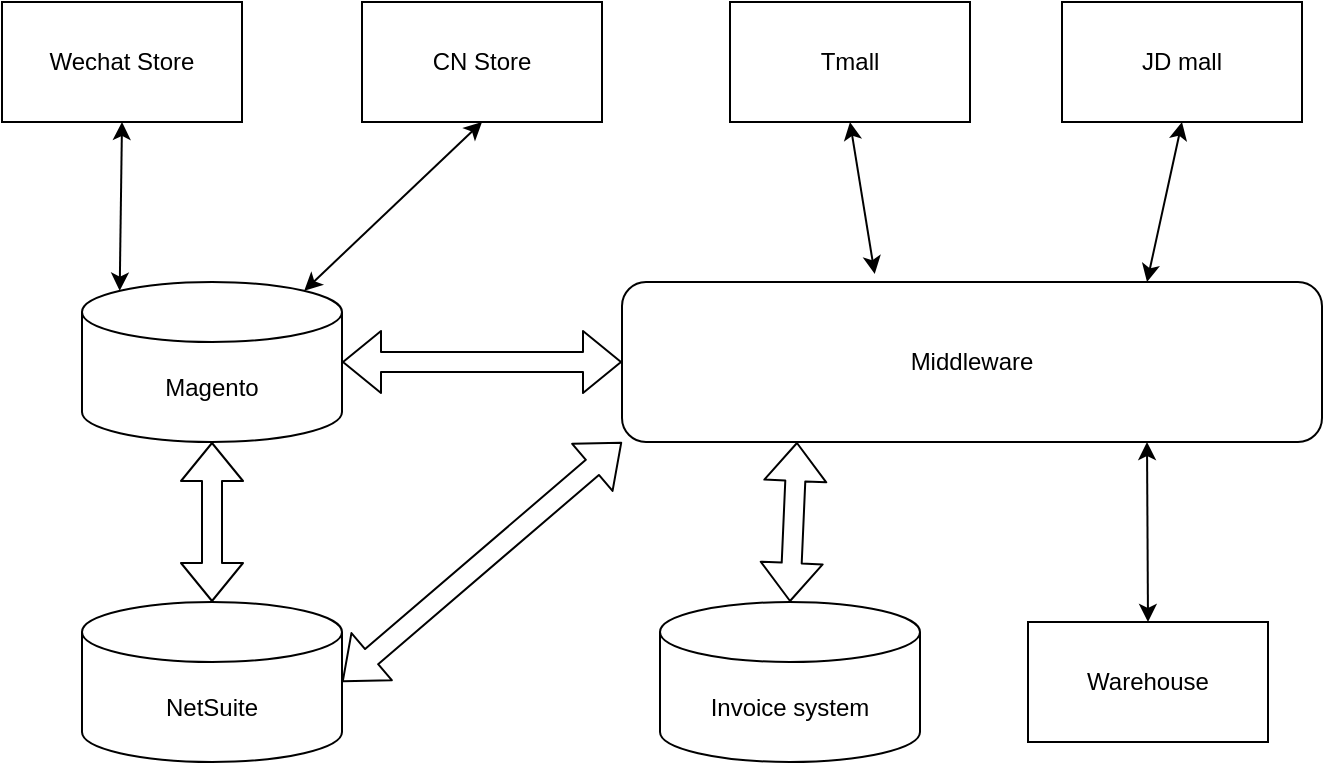 <mxfile version="14.3.0" type="github" pages="2">
  <diagram id="qNcUAQGZJetffSZU7KwL" name="Page-1">
    <mxGraphModel dx="894" dy="621" grid="1" gridSize="10" guides="1" tooltips="1" connect="1" arrows="1" fold="1" page="1" pageScale="1" pageWidth="827" pageHeight="1169" math="0" shadow="0">
      <root>
        <mxCell id="0" />
        <mxCell id="1" parent="0" />
        <mxCell id="-fSjF9Hz_0KbB6aGet6d-2" value="Magento" style="shape=cylinder3;whiteSpace=wrap;html=1;boundedLbl=1;backgroundOutline=1;size=15;" vertex="1" parent="1">
          <mxGeometry x="60" y="220" width="130" height="80" as="geometry" />
        </mxCell>
        <mxCell id="-fSjF9Hz_0KbB6aGet6d-4" value="CN Store" style="rounded=0;whiteSpace=wrap;html=1;" vertex="1" parent="1">
          <mxGeometry x="200" y="80" width="120" height="60" as="geometry" />
        </mxCell>
        <mxCell id="-fSjF9Hz_0KbB6aGet6d-5" value="Tmall" style="rounded=0;whiteSpace=wrap;html=1;" vertex="1" parent="1">
          <mxGeometry x="384" y="80" width="120" height="60" as="geometry" />
        </mxCell>
        <mxCell id="-fSjF9Hz_0KbB6aGet6d-6" value="JD mall" style="rounded=0;whiteSpace=wrap;html=1;" vertex="1" parent="1">
          <mxGeometry x="550" y="80" width="120" height="60" as="geometry" />
        </mxCell>
        <mxCell id="-fSjF9Hz_0KbB6aGet6d-7" value="Middleware" style="rounded=1;whiteSpace=wrap;html=1;" vertex="1" parent="1">
          <mxGeometry x="330" y="220" width="350" height="80" as="geometry" />
        </mxCell>
        <mxCell id="-fSjF9Hz_0KbB6aGet6d-8" value="NetSuite" style="shape=cylinder3;whiteSpace=wrap;html=1;boundedLbl=1;backgroundOutline=1;size=15;" vertex="1" parent="1">
          <mxGeometry x="60" y="380" width="130" height="80" as="geometry" />
        </mxCell>
        <mxCell id="-fSjF9Hz_0KbB6aGet6d-9" value="Wechat Store" style="rounded=0;whiteSpace=wrap;html=1;" vertex="1" parent="1">
          <mxGeometry x="20" y="80" width="120" height="60" as="geometry" />
        </mxCell>
        <mxCell id="-fSjF9Hz_0KbB6aGet6d-10" value="" style="endArrow=classic;startArrow=classic;html=1;entryX=0.5;entryY=1;entryDx=0;entryDy=0;exitX=0.855;exitY=0;exitDx=0;exitDy=4.35;exitPerimeter=0;" edge="1" parent="1" source="-fSjF9Hz_0KbB6aGet6d-2" target="-fSjF9Hz_0KbB6aGet6d-4">
          <mxGeometry width="50" height="50" relative="1" as="geometry">
            <mxPoint x="390" y="350" as="sourcePoint" />
            <mxPoint x="440" y="300" as="targetPoint" />
            <Array as="points" />
          </mxGeometry>
        </mxCell>
        <mxCell id="-fSjF9Hz_0KbB6aGet6d-11" value="" style="endArrow=classic;startArrow=classic;html=1;exitX=0.145;exitY=0;exitDx=0;exitDy=4.35;exitPerimeter=0;entryX=0.5;entryY=1;entryDx=0;entryDy=0;" edge="1" parent="1" source="-fSjF9Hz_0KbB6aGet6d-2" target="-fSjF9Hz_0KbB6aGet6d-9">
          <mxGeometry width="50" height="50" relative="1" as="geometry">
            <mxPoint x="390" y="350" as="sourcePoint" />
            <mxPoint x="440" y="300" as="targetPoint" />
          </mxGeometry>
        </mxCell>
        <mxCell id="-fSjF9Hz_0KbB6aGet6d-12" value="" style="shape=flexArrow;endArrow=classic;startArrow=classic;html=1;entryX=0;entryY=0.5;entryDx=0;entryDy=0;exitX=1;exitY=0.5;exitDx=0;exitDy=0;exitPerimeter=0;" edge="1" parent="1" source="-fSjF9Hz_0KbB6aGet6d-2" target="-fSjF9Hz_0KbB6aGet6d-7">
          <mxGeometry width="50" height="50" relative="1" as="geometry">
            <mxPoint x="390" y="350" as="sourcePoint" />
            <mxPoint x="440" y="300" as="targetPoint" />
          </mxGeometry>
        </mxCell>
        <mxCell id="-fSjF9Hz_0KbB6aGet6d-13" value="" style="shape=flexArrow;endArrow=classic;startArrow=classic;html=1;entryX=0.5;entryY=1;entryDx=0;entryDy=0;entryPerimeter=0;" edge="1" parent="1" source="-fSjF9Hz_0KbB6aGet6d-8" target="-fSjF9Hz_0KbB6aGet6d-2">
          <mxGeometry width="50" height="50" relative="1" as="geometry">
            <mxPoint x="40" y="330" as="sourcePoint" />
            <mxPoint x="90" y="280" as="targetPoint" />
          </mxGeometry>
        </mxCell>
        <mxCell id="-fSjF9Hz_0KbB6aGet6d-14" value="" style="shape=flexArrow;endArrow=classic;startArrow=classic;html=1;entryX=0;entryY=1;entryDx=0;entryDy=0;exitX=1;exitY=0.5;exitDx=0;exitDy=0;exitPerimeter=0;" edge="1" parent="1" source="-fSjF9Hz_0KbB6aGet6d-8" target="-fSjF9Hz_0KbB6aGet6d-7">
          <mxGeometry width="50" height="50" relative="1" as="geometry">
            <mxPoint x="290" y="370" as="sourcePoint" />
            <mxPoint x="340" y="320" as="targetPoint" />
          </mxGeometry>
        </mxCell>
        <mxCell id="-fSjF9Hz_0KbB6aGet6d-15" value="" style="endArrow=classic;startArrow=classic;html=1;entryX=0.5;entryY=1;entryDx=0;entryDy=0;exitX=0.361;exitY=-0.05;exitDx=0;exitDy=0;exitPerimeter=0;" edge="1" parent="1" source="-fSjF9Hz_0KbB6aGet6d-7" target="-fSjF9Hz_0KbB6aGet6d-5">
          <mxGeometry width="50" height="50" relative="1" as="geometry">
            <mxPoint x="390" y="350" as="sourcePoint" />
            <mxPoint x="440" y="300" as="targetPoint" />
          </mxGeometry>
        </mxCell>
        <mxCell id="-fSjF9Hz_0KbB6aGet6d-16" value="" style="endArrow=classic;startArrow=classic;html=1;entryX=0.5;entryY=1;entryDx=0;entryDy=0;exitX=0.75;exitY=0;exitDx=0;exitDy=0;" edge="1" parent="1" source="-fSjF9Hz_0KbB6aGet6d-7" target="-fSjF9Hz_0KbB6aGet6d-6">
          <mxGeometry width="50" height="50" relative="1" as="geometry">
            <mxPoint x="390" y="350" as="sourcePoint" />
            <mxPoint x="440" y="300" as="targetPoint" />
          </mxGeometry>
        </mxCell>
        <mxCell id="-fSjF9Hz_0KbB6aGet6d-18" value="Invoice system" style="shape=cylinder3;whiteSpace=wrap;html=1;boundedLbl=1;backgroundOutline=1;size=15;" vertex="1" parent="1">
          <mxGeometry x="349" y="380" width="130" height="80" as="geometry" />
        </mxCell>
        <mxCell id="-fSjF9Hz_0KbB6aGet6d-19" value="" style="shape=flexArrow;endArrow=classic;startArrow=classic;html=1;entryX=0.25;entryY=1;entryDx=0;entryDy=0;exitX=0.5;exitY=0;exitDx=0;exitDy=0;exitPerimeter=0;" edge="1" parent="1" source="-fSjF9Hz_0KbB6aGet6d-18" target="-fSjF9Hz_0KbB6aGet6d-7">
          <mxGeometry width="50" height="50" relative="1" as="geometry">
            <mxPoint x="440" y="430" as="sourcePoint" />
            <mxPoint x="490" y="380" as="targetPoint" />
          </mxGeometry>
        </mxCell>
        <mxCell id="-fSjF9Hz_0KbB6aGet6d-22" value="Warehouse" style="rounded=0;whiteSpace=wrap;html=1;" vertex="1" parent="1">
          <mxGeometry x="533" y="390" width="120" height="60" as="geometry" />
        </mxCell>
        <mxCell id="-fSjF9Hz_0KbB6aGet6d-26" value="" style="endArrow=classic;startArrow=classic;html=1;entryX=0.75;entryY=1;entryDx=0;entryDy=0;exitX=0.5;exitY=0;exitDx=0;exitDy=0;" edge="1" parent="1" source="-fSjF9Hz_0KbB6aGet6d-22" target="-fSjF9Hz_0KbB6aGet6d-7">
          <mxGeometry width="50" height="50" relative="1" as="geometry">
            <mxPoint x="390" y="350" as="sourcePoint" />
            <mxPoint x="440" y="300" as="targetPoint" />
          </mxGeometry>
        </mxCell>
      </root>
    </mxGraphModel>
  </diagram>
  <diagram id="a8QoYU3uizT3Y0XRhWZA" name="Page-2">
    <mxGraphModel dx="899" dy="623" grid="1" gridSize="10" guides="1" tooltips="1" connect="1" arrows="1" fold="1" page="1" pageScale="1" pageWidth="827" pageHeight="1169" math="0" shadow="0">
      <root>
        <mxCell id="fV2MT0JohxD7M5UsY4Q4-0" />
        <mxCell id="fV2MT0JohxD7M5UsY4Q4-1" parent="fV2MT0JohxD7M5UsY4Q4-0" />
      </root>
    </mxGraphModel>
  </diagram>
</mxfile>
